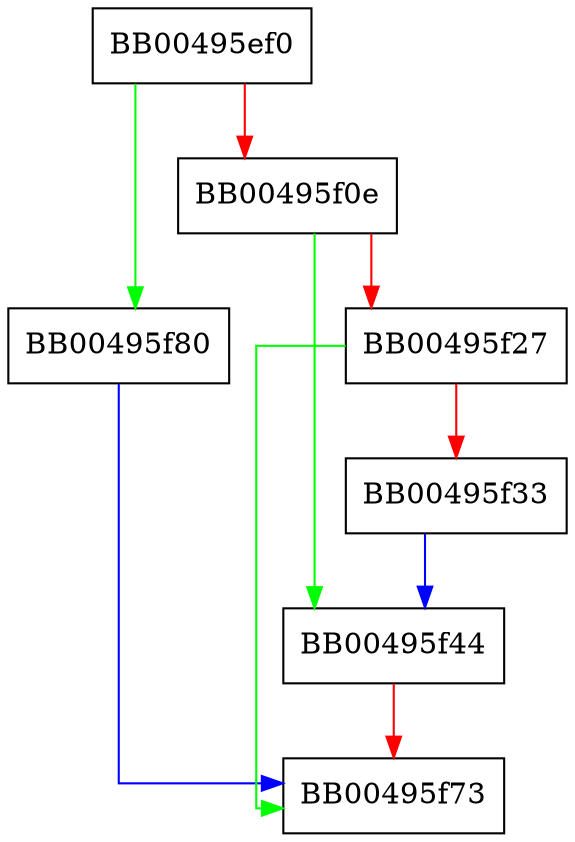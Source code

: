 digraph ssl_set_pkey {
  node [shape="box"];
  graph [splines=ortho];
  BB00495ef0 -> BB00495f80 [color="green"];
  BB00495ef0 -> BB00495f0e [color="red"];
  BB00495f0e -> BB00495f44 [color="green"];
  BB00495f0e -> BB00495f27 [color="red"];
  BB00495f27 -> BB00495f73 [color="green"];
  BB00495f27 -> BB00495f33 [color="red"];
  BB00495f33 -> BB00495f44 [color="blue"];
  BB00495f44 -> BB00495f73 [color="red"];
  BB00495f80 -> BB00495f73 [color="blue"];
}